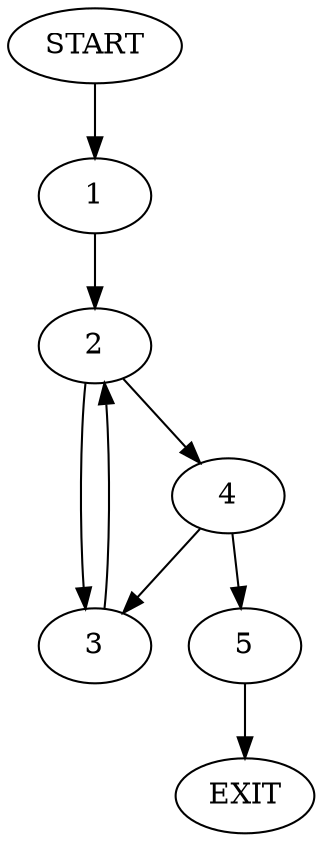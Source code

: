 digraph {
0 [label="START"]
6 [label="EXIT"]
0 -> 1
1 -> 2
2 -> 3
2 -> 4
4 -> 5
4 -> 3
3 -> 2
5 -> 6
}
